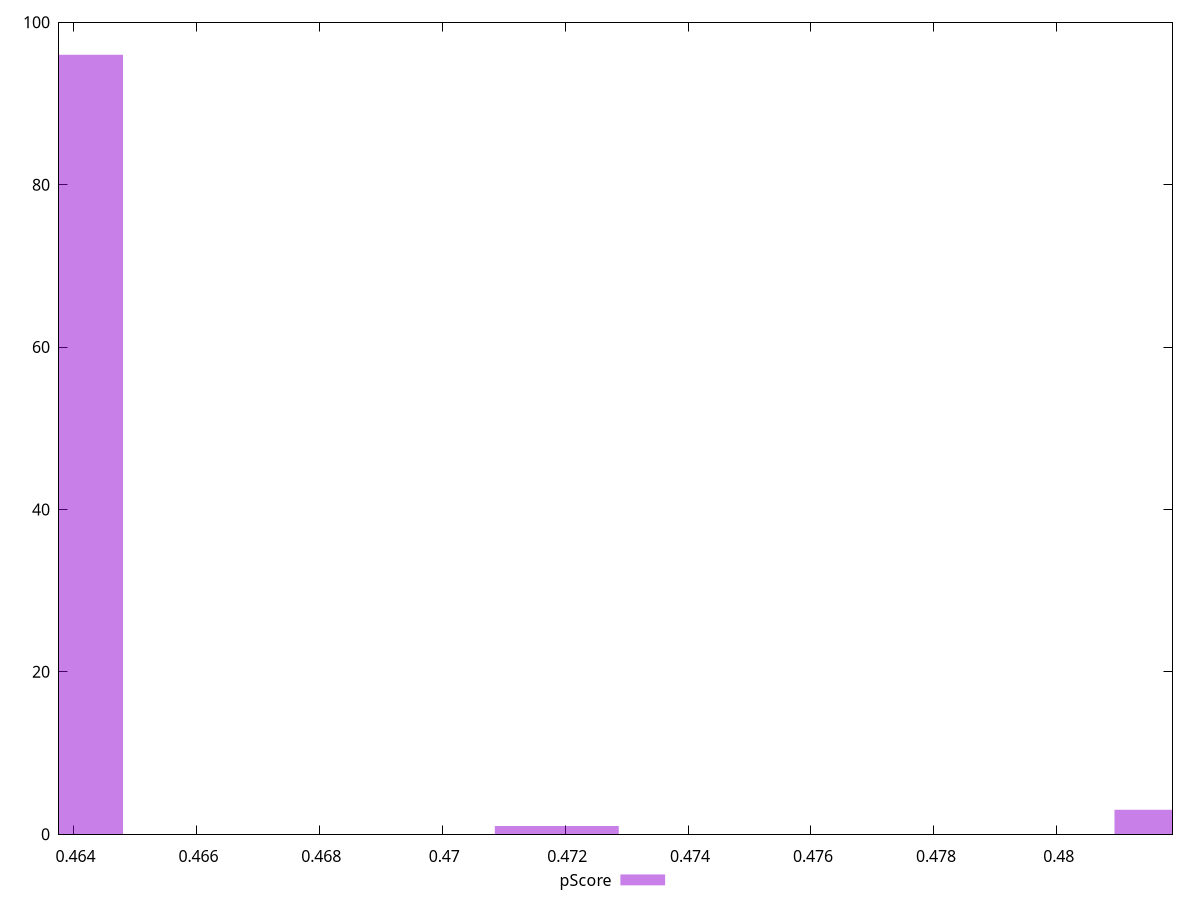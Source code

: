 reset

$pScore <<EOF
0.47186416791789343 1
0.46379811376545077 96
0.4819467356084467 3
EOF

set key outside below
set boxwidth 0.0020165135381106556
set xrange [0.46376470588235297:0.4818823529411765]
set yrange [0:100]
set trange [0:100]
set style fill transparent solid 0.5 noborder
set terminal svg size 640, 490 enhanced background rgb 'white'
set output "report_00026_2021-02-22T21:38:55.199Z/uses-rel-preload/samples/pages+cached+noadtech+nomedia+nocss/pScore/histogram.svg"

plot $pScore title "pScore" with boxes

reset

